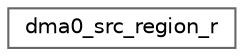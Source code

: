 digraph "Graphical Class Hierarchy"
{
 // LATEX_PDF_SIZE
  bgcolor="transparent";
  edge [fontname=Helvetica,fontsize=10,labelfontname=Helvetica,labelfontsize=10];
  node [fontname=Helvetica,fontsize=10,shape=box,height=0.2,width=0.4];
  rankdir="LR";
  Node0 [id="Node000000",label="dma0_src_region_r",height=0.2,width=0.4,color="grey40", fillcolor="white", style="filled",URL="$structdma0__src__region__r.html",tooltip=" "];
}
